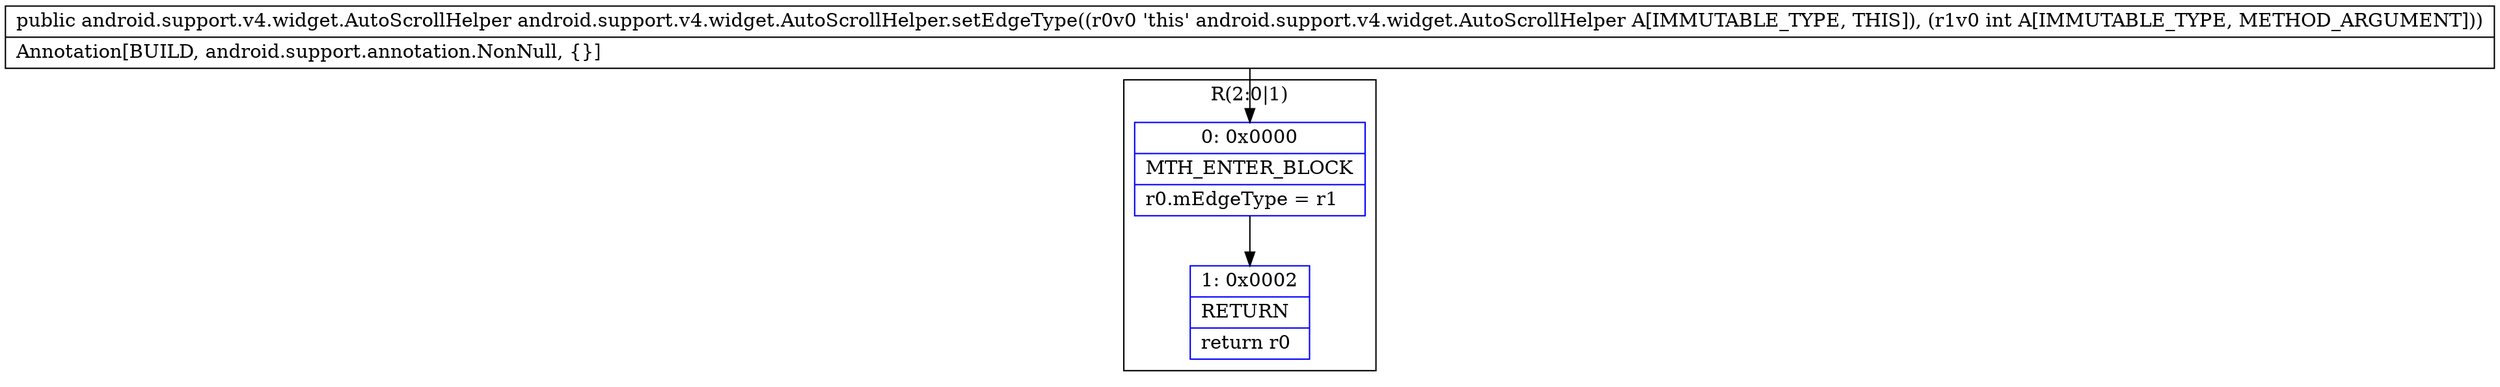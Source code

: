 digraph "CFG forandroid.support.v4.widget.AutoScrollHelper.setEdgeType(I)Landroid\/support\/v4\/widget\/AutoScrollHelper;" {
subgraph cluster_Region_2138567453 {
label = "R(2:0|1)";
node [shape=record,color=blue];
Node_0 [shape=record,label="{0\:\ 0x0000|MTH_ENTER_BLOCK\l|r0.mEdgeType = r1\l}"];
Node_1 [shape=record,label="{1\:\ 0x0002|RETURN\l|return r0\l}"];
}
MethodNode[shape=record,label="{public android.support.v4.widget.AutoScrollHelper android.support.v4.widget.AutoScrollHelper.setEdgeType((r0v0 'this' android.support.v4.widget.AutoScrollHelper A[IMMUTABLE_TYPE, THIS]), (r1v0 int A[IMMUTABLE_TYPE, METHOD_ARGUMENT]))  | Annotation[BUILD, android.support.annotation.NonNull, \{\}]\l}"];
MethodNode -> Node_0;
Node_0 -> Node_1;
}

